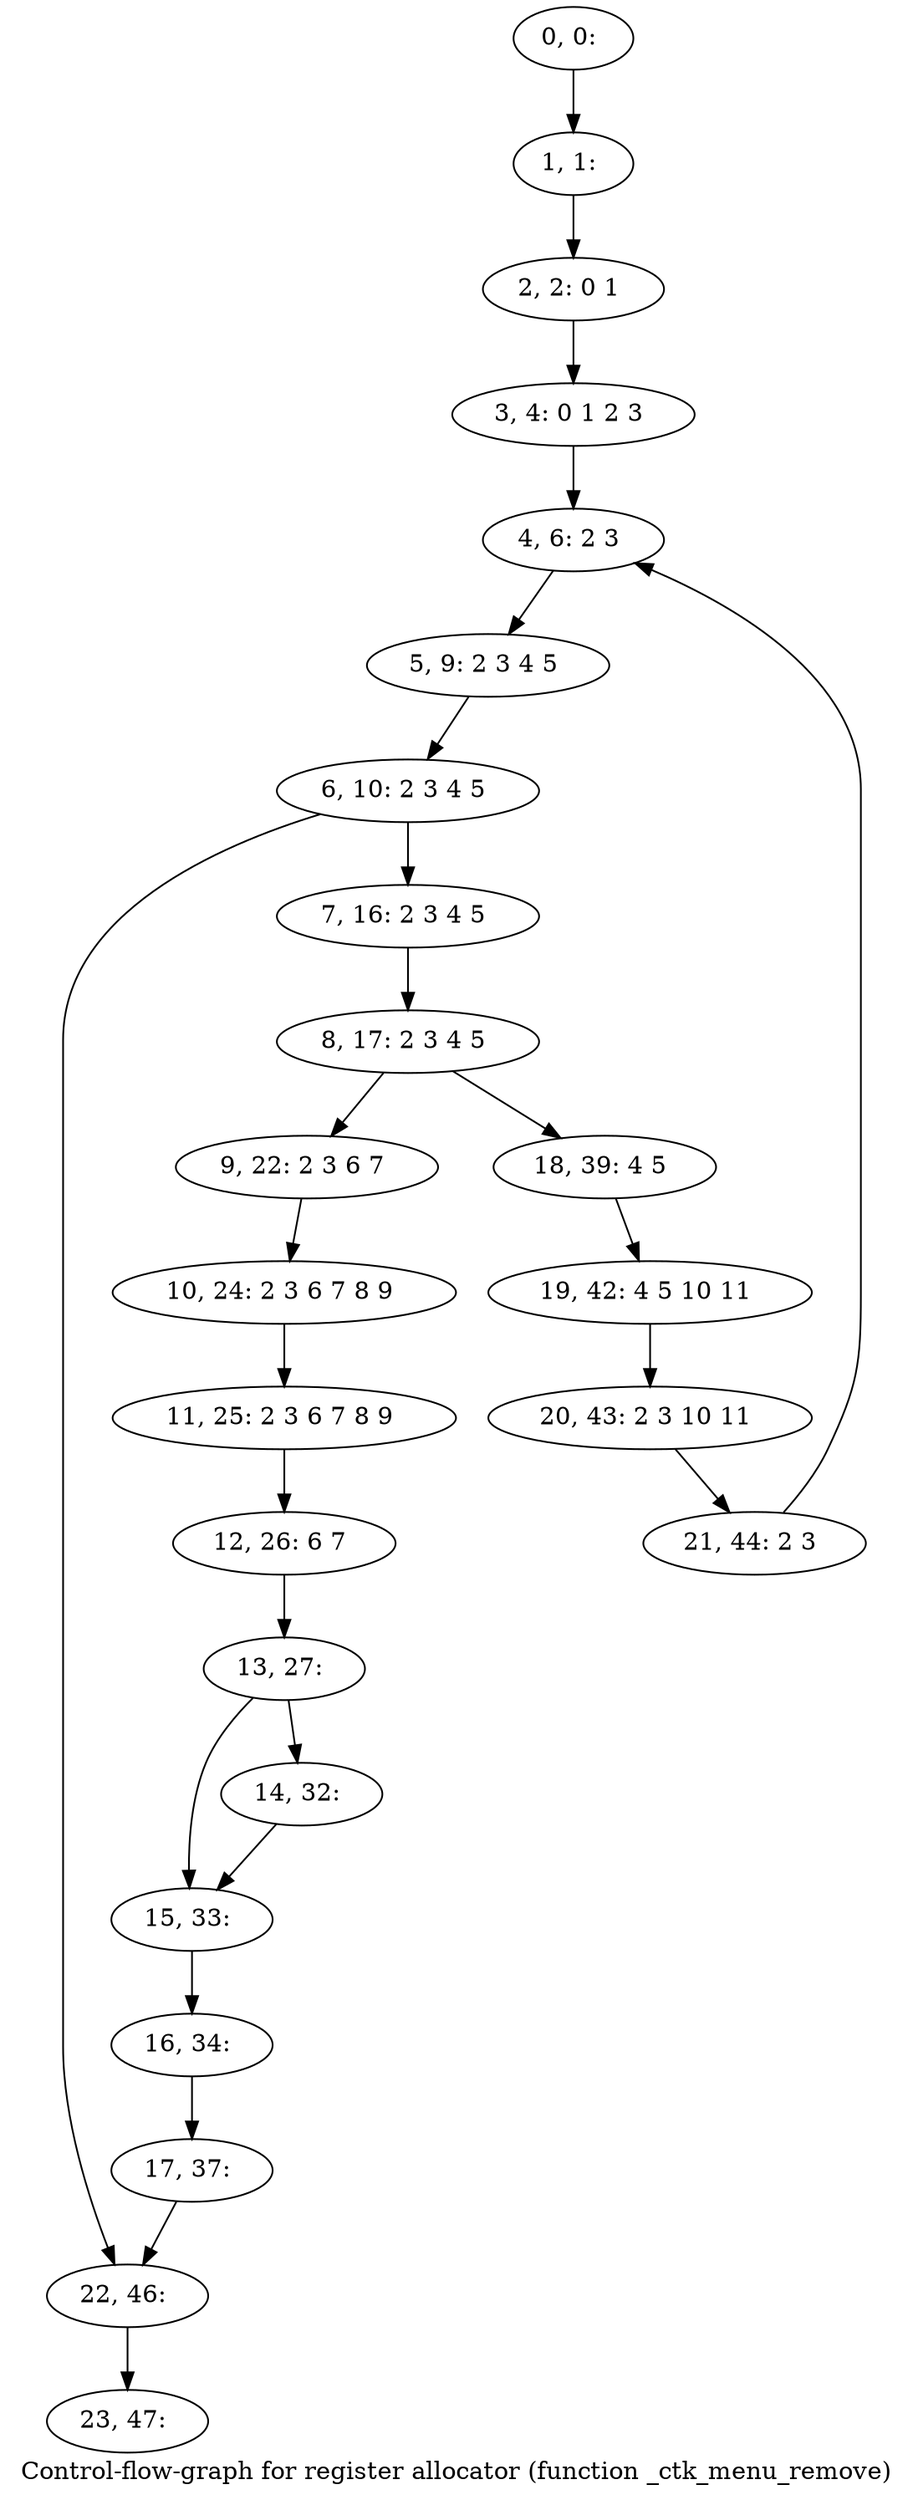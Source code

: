 digraph G {
graph [label="Control-flow-graph for register allocator (function _ctk_menu_remove)"]
0[label="0, 0: "];
1[label="1, 1: "];
2[label="2, 2: 0 1 "];
3[label="3, 4: 0 1 2 3 "];
4[label="4, 6: 2 3 "];
5[label="5, 9: 2 3 4 5 "];
6[label="6, 10: 2 3 4 5 "];
7[label="7, 16: 2 3 4 5 "];
8[label="8, 17: 2 3 4 5 "];
9[label="9, 22: 2 3 6 7 "];
10[label="10, 24: 2 3 6 7 8 9 "];
11[label="11, 25: 2 3 6 7 8 9 "];
12[label="12, 26: 6 7 "];
13[label="13, 27: "];
14[label="14, 32: "];
15[label="15, 33: "];
16[label="16, 34: "];
17[label="17, 37: "];
18[label="18, 39: 4 5 "];
19[label="19, 42: 4 5 10 11 "];
20[label="20, 43: 2 3 10 11 "];
21[label="21, 44: 2 3 "];
22[label="22, 46: "];
23[label="23, 47: "];
0->1 ;
1->2 ;
2->3 ;
3->4 ;
4->5 ;
5->6 ;
6->7 ;
6->22 ;
7->8 ;
8->9 ;
8->18 ;
9->10 ;
10->11 ;
11->12 ;
12->13 ;
13->14 ;
13->15 ;
14->15 ;
15->16 ;
16->17 ;
17->22 ;
18->19 ;
19->20 ;
20->21 ;
21->4 ;
22->23 ;
}
